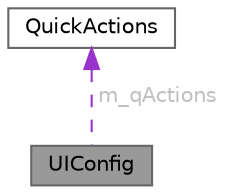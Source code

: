 digraph "UIConfig"
{
 // LATEX_PDF_SIZE
  bgcolor="transparent";
  edge [fontname=Helvetica,fontsize=10,labelfontname=Helvetica,labelfontsize=10];
  node [fontname=Helvetica,fontsize=10,shape=box,height=0.2,width=0.4];
  Node1 [id="Node000001",label="UIConfig",height=0.2,width=0.4,color="gray40", fillcolor="grey60", style="filled", fontcolor="black",tooltip="Configuration settings for the user interface."];
  Node2 -> Node1 [id="edge1_Node000001_Node000002",dir="back",color="darkorchid3",style="dashed",tooltip=" ",label=" m_qActions",fontcolor="grey" ];
  Node2 [id="Node000002",label="QuickActions",height=0.2,width=0.4,color="gray40", fillcolor="white", style="filled",URL="$d6/d31/classQuickActions.html",tooltip=" "];
}
